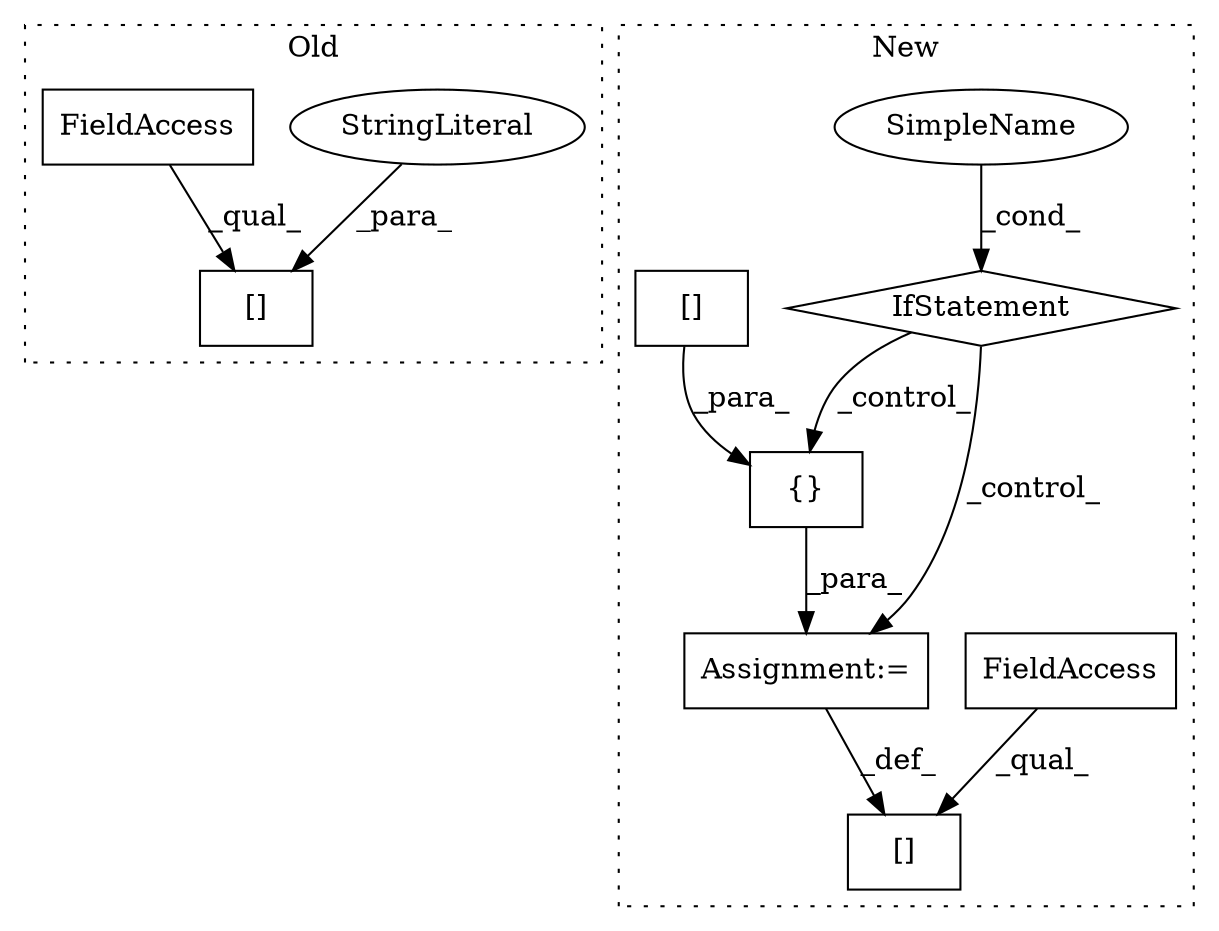 digraph G {
subgraph cluster0 {
1 [label="[]" a="2" s="870,924" l="38,1" shape="box"];
3 [label="StringLiteral" a="45" s="908" l="16" shape="ellipse"];
7 [label="FieldAccess" a="22" s="870" l="37" shape="box"];
label = "Old";
style="dotted";
}
subgraph cluster1 {
2 [label="{}" a="4" s="1282,1306" l="1,1" shape="box"];
4 [label="Assignment:=" a="7" s="1272" l="1" shape="box"];
5 [label="SimpleName" a="42" s="" l="" shape="ellipse"];
6 [label="IfStatement" a="25" s="1087,1128" l="12,2" shape="diamond"];
8 [label="[]" a="2" s="1238,1271" l="17,1" shape="box"];
9 [label="FieldAccess" a="22" s="1238" l="16" shape="box"];
10 [label="[]" a="2" s="1283,1305" l="18,1" shape="box"];
label = "New";
style="dotted";
}
2 -> 4 [label="_para_"];
3 -> 1 [label="_para_"];
4 -> 8 [label="_def_"];
5 -> 6 [label="_cond_"];
6 -> 2 [label="_control_"];
6 -> 4 [label="_control_"];
7 -> 1 [label="_qual_"];
9 -> 8 [label="_qual_"];
10 -> 2 [label="_para_"];
}